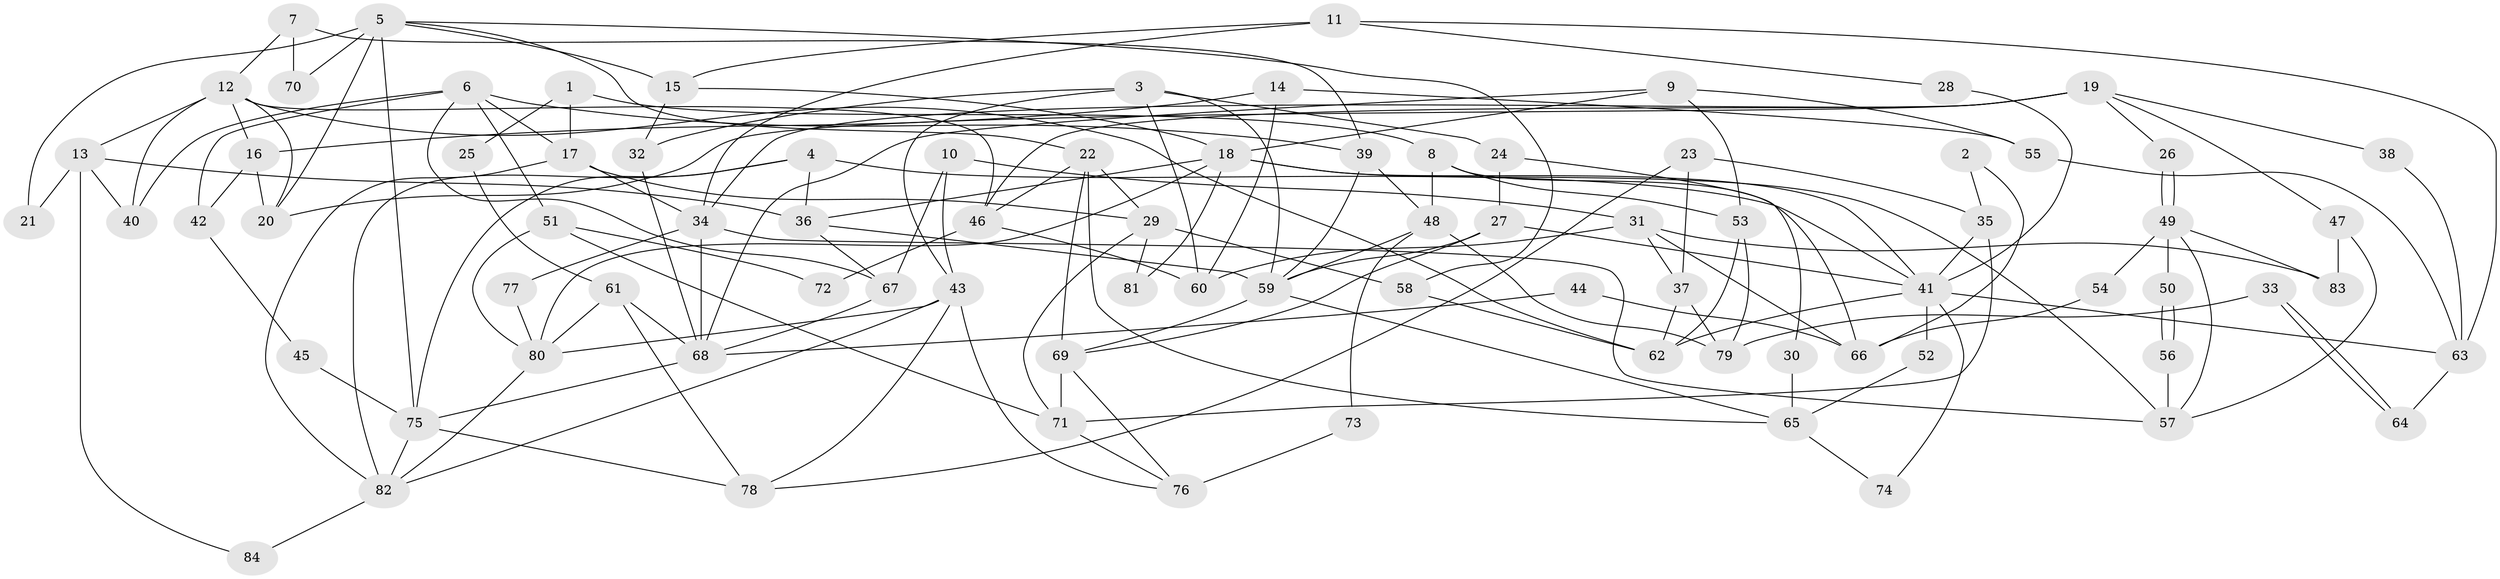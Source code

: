// coarse degree distribution, {4: 0.16, 9: 0.06, 7: 0.12, 6: 0.16, 3: 0.08, 5: 0.18, 2: 0.18, 8: 0.06}
// Generated by graph-tools (version 1.1) at 2025/37/03/04/25 23:37:14]
// undirected, 84 vertices, 168 edges
graph export_dot {
  node [color=gray90,style=filled];
  1;
  2;
  3;
  4;
  5;
  6;
  7;
  8;
  9;
  10;
  11;
  12;
  13;
  14;
  15;
  16;
  17;
  18;
  19;
  20;
  21;
  22;
  23;
  24;
  25;
  26;
  27;
  28;
  29;
  30;
  31;
  32;
  33;
  34;
  35;
  36;
  37;
  38;
  39;
  40;
  41;
  42;
  43;
  44;
  45;
  46;
  47;
  48;
  49;
  50;
  51;
  52;
  53;
  54;
  55;
  56;
  57;
  58;
  59;
  60;
  61;
  62;
  63;
  64;
  65;
  66;
  67;
  68;
  69;
  70;
  71;
  72;
  73;
  74;
  75;
  76;
  77;
  78;
  79;
  80;
  81;
  82;
  83;
  84;
  1 -- 17;
  1 -- 8;
  1 -- 25;
  2 -- 35;
  2 -- 66;
  3 -- 43;
  3 -- 32;
  3 -- 24;
  3 -- 59;
  3 -- 60;
  4 -- 75;
  4 -- 36;
  4 -- 41;
  4 -- 82;
  5 -- 22;
  5 -- 15;
  5 -- 20;
  5 -- 21;
  5 -- 58;
  5 -- 70;
  5 -- 75;
  6 -- 51;
  6 -- 17;
  6 -- 39;
  6 -- 40;
  6 -- 42;
  6 -- 67;
  7 -- 39;
  7 -- 12;
  7 -- 70;
  8 -- 48;
  8 -- 53;
  8 -- 66;
  9 -- 53;
  9 -- 68;
  9 -- 18;
  9 -- 55;
  10 -- 67;
  10 -- 43;
  10 -- 31;
  11 -- 63;
  11 -- 34;
  11 -- 15;
  11 -- 28;
  12 -- 13;
  12 -- 20;
  12 -- 16;
  12 -- 40;
  12 -- 46;
  12 -- 62;
  13 -- 36;
  13 -- 40;
  13 -- 21;
  13 -- 84;
  14 -- 16;
  14 -- 60;
  14 -- 55;
  15 -- 18;
  15 -- 32;
  16 -- 20;
  16 -- 42;
  17 -- 82;
  17 -- 29;
  17 -- 34;
  18 -- 41;
  18 -- 36;
  18 -- 57;
  18 -- 80;
  18 -- 81;
  19 -- 46;
  19 -- 34;
  19 -- 20;
  19 -- 26;
  19 -- 38;
  19 -- 47;
  22 -- 46;
  22 -- 69;
  22 -- 29;
  22 -- 65;
  23 -- 78;
  23 -- 35;
  23 -- 37;
  24 -- 27;
  24 -- 30;
  25 -- 61;
  26 -- 49;
  26 -- 49;
  27 -- 41;
  27 -- 59;
  27 -- 69;
  28 -- 41;
  29 -- 58;
  29 -- 71;
  29 -- 81;
  30 -- 65;
  31 -- 83;
  31 -- 37;
  31 -- 60;
  31 -- 66;
  32 -- 68;
  33 -- 79;
  33 -- 64;
  33 -- 64;
  34 -- 68;
  34 -- 57;
  34 -- 77;
  35 -- 41;
  35 -- 71;
  36 -- 59;
  36 -- 67;
  37 -- 62;
  37 -- 79;
  38 -- 63;
  39 -- 59;
  39 -- 48;
  41 -- 62;
  41 -- 52;
  41 -- 63;
  41 -- 74;
  42 -- 45;
  43 -- 80;
  43 -- 82;
  43 -- 76;
  43 -- 78;
  44 -- 68;
  44 -- 66;
  45 -- 75;
  46 -- 60;
  46 -- 72;
  47 -- 57;
  47 -- 83;
  48 -- 59;
  48 -- 73;
  48 -- 79;
  49 -- 57;
  49 -- 50;
  49 -- 54;
  49 -- 83;
  50 -- 56;
  50 -- 56;
  51 -- 71;
  51 -- 80;
  51 -- 72;
  52 -- 65;
  53 -- 79;
  53 -- 62;
  54 -- 66;
  55 -- 63;
  56 -- 57;
  58 -- 62;
  59 -- 69;
  59 -- 65;
  61 -- 68;
  61 -- 78;
  61 -- 80;
  63 -- 64;
  65 -- 74;
  67 -- 68;
  68 -- 75;
  69 -- 71;
  69 -- 76;
  71 -- 76;
  73 -- 76;
  75 -- 82;
  75 -- 78;
  77 -- 80;
  80 -- 82;
  82 -- 84;
}
